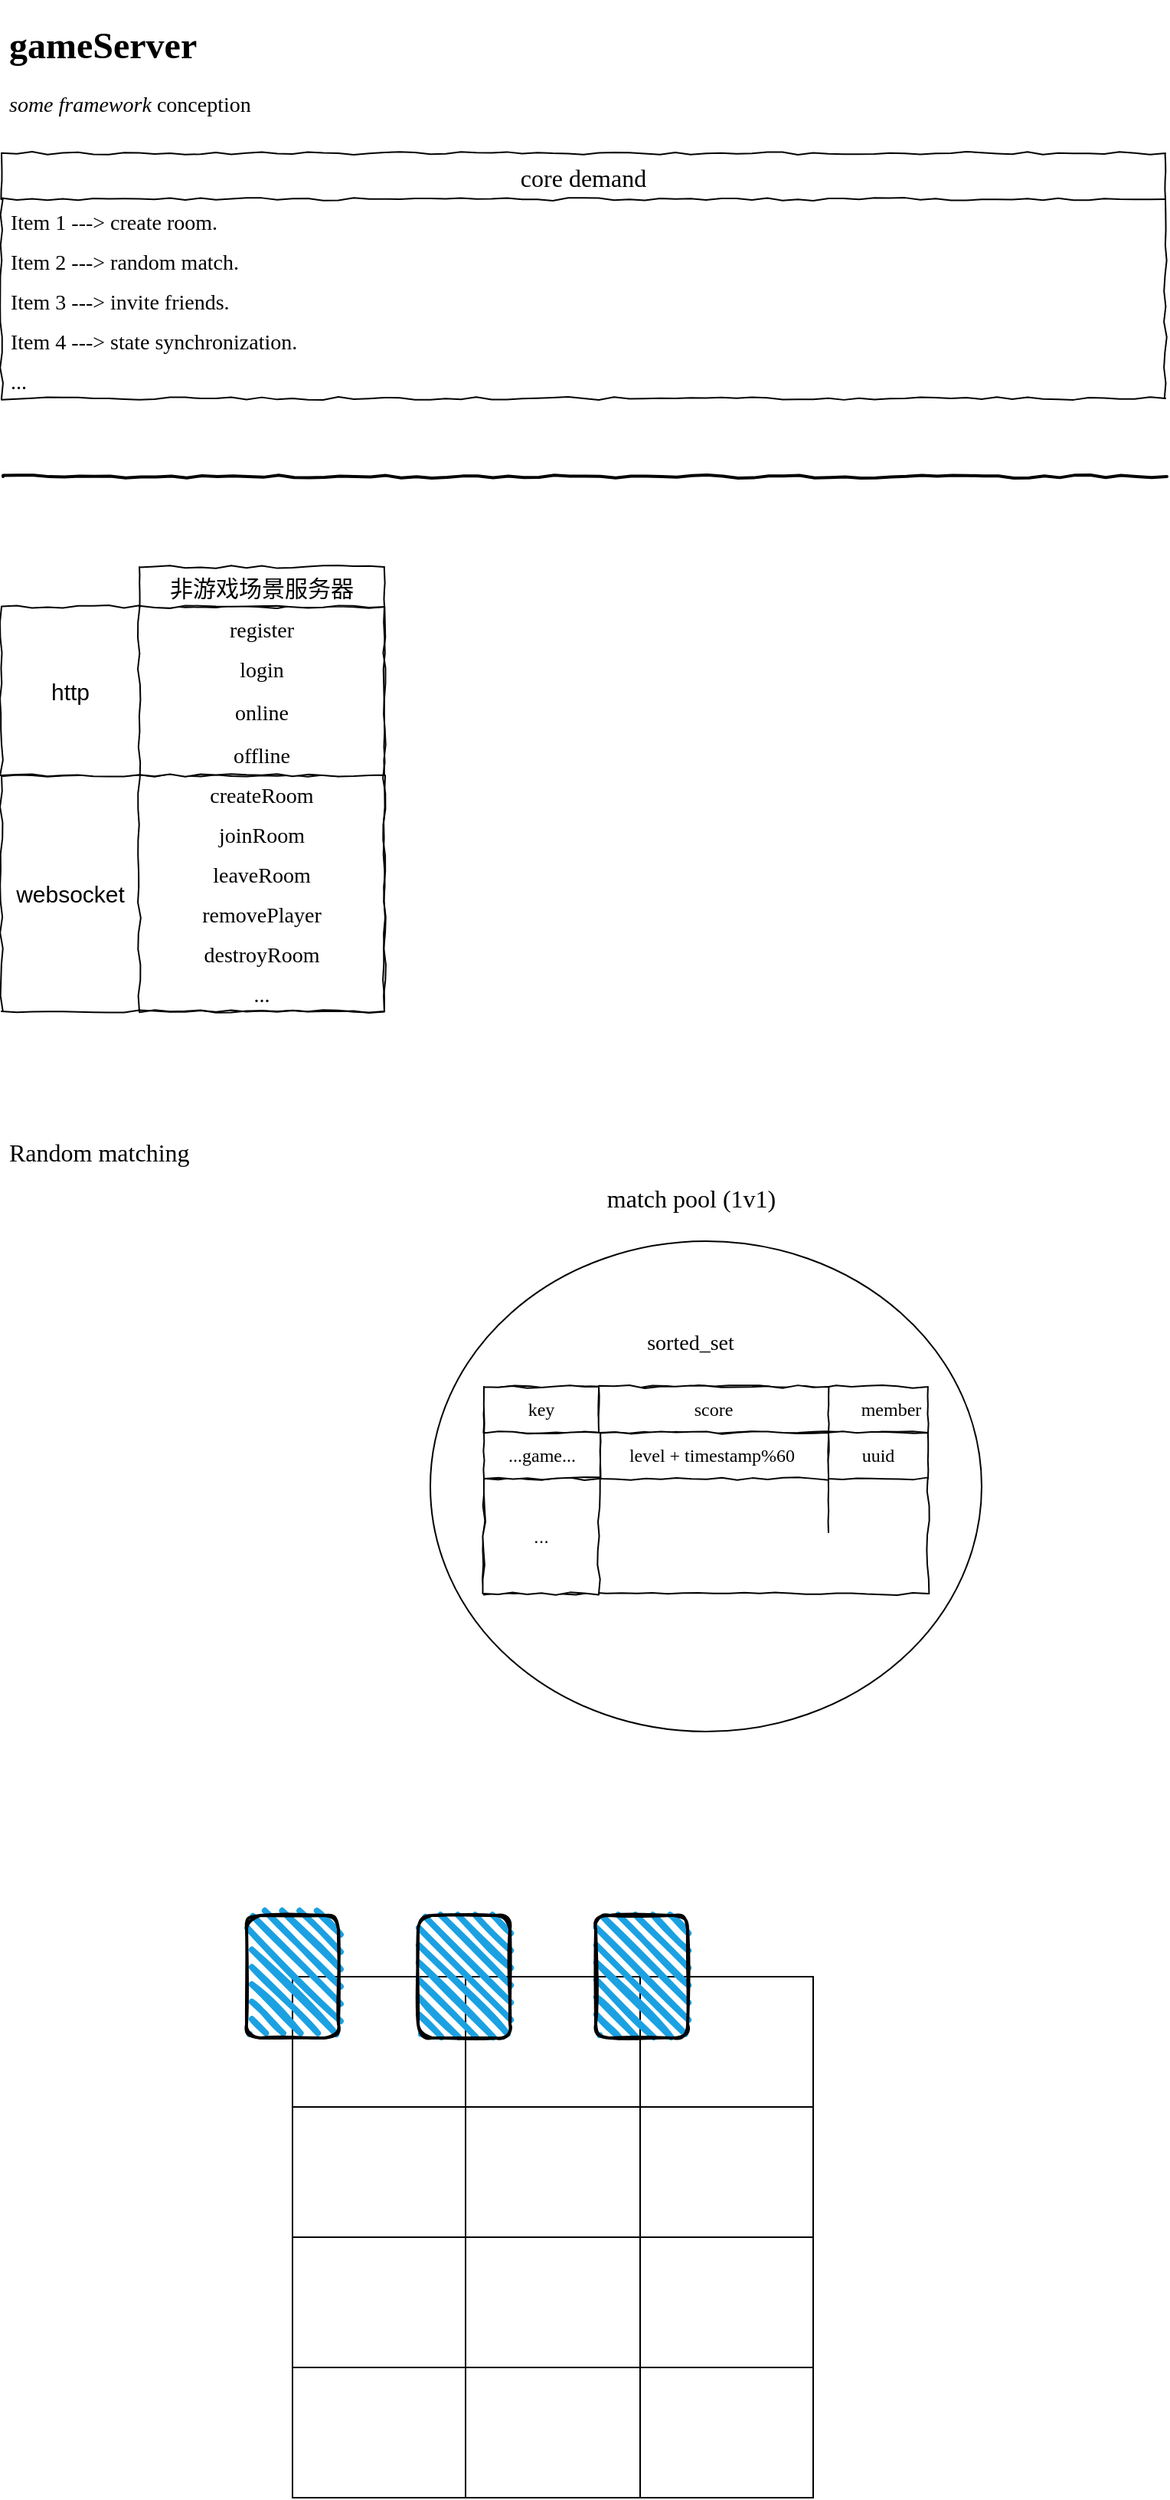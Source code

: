 <mxfile version="15.0.2" type="github">
  <diagram id="3C5LhuMtIjTNXBHPkQOz" name="Page-1">
    <mxGraphModel dx="1185" dy="1837" grid="1" gridSize="10" guides="1" tooltips="1" connect="1" arrows="1" fold="1" page="1" pageScale="1" pageWidth="827" pageHeight="1169" math="0" shadow="0">
      <root>
        <mxCell id="0" />
        <mxCell id="1" parent="0" />
        <mxCell id="K6vdhoTAX8q4ufnGxZfw-1" value="" style="rounded=0;whiteSpace=wrap;html=1;comic=1;" parent="1" vertex="1">
          <mxGeometry x="40" y="-624" width="250" height="154" as="geometry" />
        </mxCell>
        <mxCell id="K6vdhoTAX8q4ufnGxZfw-2" value="" style="rounded=0;whiteSpace=wrap;html=1;comic=1;" parent="1" vertex="1">
          <mxGeometry x="40" y="-734" width="250" height="110" as="geometry" />
        </mxCell>
        <mxCell id="K6vdhoTAX8q4ufnGxZfw-3" value="&lt;h1&gt;&lt;font face=&quot;Comic Sans MS&quot;&gt;gameServer&lt;br&gt;&lt;/font&gt;&lt;/h1&gt;&lt;p&gt;&lt;font style=&quot;font-size: 14px&quot; face=&quot;Comic Sans MS&quot;&gt;&lt;i&gt;some framework &lt;/i&gt;conception&lt;b&gt;&lt;br&gt;&lt;/b&gt;&lt;/font&gt;&lt;/p&gt;" style="text;html=1;strokeColor=none;fillColor=none;spacing=5;spacingTop=-20;whiteSpace=wrap;overflow=hidden;rounded=0;comic=1;" parent="1" vertex="1">
          <mxGeometry x="40" y="-1120" width="230" height="70" as="geometry" />
        </mxCell>
        <mxCell id="K6vdhoTAX8q4ufnGxZfw-4" value="core demand" style="swimlane;fontStyle=0;childLayout=stackLayout;horizontal=1;startSize=30;horizontalStack=0;resizeParent=1;resizeParentMax=0;resizeLast=0;collapsible=1;marginBottom=0;comic=1;fontFamily=Comic Sans MS;fontSize=16;" parent="1" vertex="1">
          <mxGeometry x="40" y="-1030" width="760" height="160" as="geometry" />
        </mxCell>
        <mxCell id="K6vdhoTAX8q4ufnGxZfw-5" value="Item 1 ---&gt; create room. " style="text;strokeColor=none;fillColor=none;align=left;verticalAlign=top;spacingLeft=4;spacingRight=4;overflow=hidden;rotatable=0;points=[[0,0.5],[1,0.5]];portConstraint=eastwest;fontFamily=Comic Sans MS;fontSize=14;" parent="K6vdhoTAX8q4ufnGxZfw-4" vertex="1">
          <mxGeometry y="30" width="760" height="26" as="geometry" />
        </mxCell>
        <mxCell id="K6vdhoTAX8q4ufnGxZfw-6" value="Item 2 ---&gt; random match. " style="text;strokeColor=none;fillColor=none;align=left;verticalAlign=top;spacingLeft=4;spacingRight=4;overflow=hidden;rotatable=0;points=[[0,0.5],[1,0.5]];portConstraint=eastwest;fontFamily=Comic Sans MS;fontSize=14;" parent="K6vdhoTAX8q4ufnGxZfw-4" vertex="1">
          <mxGeometry y="56" width="760" height="26" as="geometry" />
        </mxCell>
        <mxCell id="K6vdhoTAX8q4ufnGxZfw-7" value="Item 3 ---&gt; invite friends." style="text;strokeColor=none;fillColor=none;align=left;verticalAlign=top;spacingLeft=4;spacingRight=4;overflow=hidden;rotatable=0;points=[[0,0.5],[1,0.5]];portConstraint=eastwest;fontFamily=Comic Sans MS;fontSize=14;" parent="K6vdhoTAX8q4ufnGxZfw-4" vertex="1">
          <mxGeometry y="82" width="760" height="26" as="geometry" />
        </mxCell>
        <mxCell id="K6vdhoTAX8q4ufnGxZfw-8" value="Item 4 ---&gt; state synchronization." style="text;strokeColor=none;fillColor=none;align=left;verticalAlign=top;spacingLeft=4;spacingRight=4;overflow=hidden;rotatable=0;points=[[0,0.5],[1,0.5]];portConstraint=eastwest;fontFamily=Comic Sans MS;fontSize=14;" parent="K6vdhoTAX8q4ufnGxZfw-4" vertex="1">
          <mxGeometry y="108" width="760" height="26" as="geometry" />
        </mxCell>
        <mxCell id="K6vdhoTAX8q4ufnGxZfw-9" value="..." style="text;strokeColor=none;fillColor=none;align=left;verticalAlign=top;spacingLeft=4;spacingRight=4;overflow=hidden;rotatable=0;points=[[0,0.5],[1,0.5]];portConstraint=eastwest;fontFamily=Comic Sans MS;fontSize=14;" parent="K6vdhoTAX8q4ufnGxZfw-4" vertex="1">
          <mxGeometry y="134" width="760" height="26" as="geometry" />
        </mxCell>
        <mxCell id="K6vdhoTAX8q4ufnGxZfw-10" value="" style="line;strokeWidth=2;html=1;comic=1;" parent="1" vertex="1">
          <mxGeometry x="41" y="-824" width="760" height="10" as="geometry" />
        </mxCell>
        <mxCell id="K6vdhoTAX8q4ufnGxZfw-11" value="非游戏场景服务器" style="swimlane;fontStyle=0;childLayout=stackLayout;horizontal=1;startSize=26;horizontalStack=0;resizeParent=1;resizeParentMax=0;resizeLast=0;collapsible=1;marginBottom=0;comic=1;strokeWidth=1;fontSize=15;" parent="1" vertex="1">
          <mxGeometry x="130" y="-760" width="160" height="290" as="geometry" />
        </mxCell>
        <mxCell id="K6vdhoTAX8q4ufnGxZfw-12" value="register" style="text;strokeColor=none;fillColor=none;align=center;verticalAlign=top;spacingLeft=4;spacingRight=4;overflow=hidden;rotatable=0;points=[[0,0.5],[1,0.5]];portConstraint=eastwest;fontFamily=Comic Sans MS;fontSize=14;" parent="K6vdhoTAX8q4ufnGxZfw-11" vertex="1">
          <mxGeometry y="26" width="160" height="26" as="geometry" />
        </mxCell>
        <mxCell id="K6vdhoTAX8q4ufnGxZfw-13" value="login" style="text;strokeColor=none;fillColor=none;align=center;verticalAlign=top;spacingLeft=4;spacingRight=4;overflow=hidden;rotatable=0;points=[[0,0.5],[1,0.5]];portConstraint=eastwest;fontFamily=Comic Sans MS;fontSize=14;" parent="K6vdhoTAX8q4ufnGxZfw-11" vertex="1">
          <mxGeometry y="52" width="160" height="28" as="geometry" />
        </mxCell>
        <mxCell id="K6vdhoTAX8q4ufnGxZfw-14" value="online" style="text;strokeColor=none;fillColor=none;align=center;verticalAlign=top;spacingLeft=4;spacingRight=4;overflow=hidden;rotatable=0;points=[[0,0.5],[1,0.5]];portConstraint=eastwest;fontFamily=Comic Sans MS;fontSize=14;" parent="K6vdhoTAX8q4ufnGxZfw-11" vertex="1">
          <mxGeometry y="80" width="160" height="28" as="geometry" />
        </mxCell>
        <mxCell id="K6vdhoTAX8q4ufnGxZfw-15" value="offline" style="text;strokeColor=none;fillColor=none;align=center;verticalAlign=top;spacingLeft=4;spacingRight=4;overflow=hidden;rotatable=0;points=[[0,0.5],[1,0.5]];portConstraint=eastwest;fontFamily=Comic Sans MS;fontSize=14;" parent="K6vdhoTAX8q4ufnGxZfw-11" vertex="1">
          <mxGeometry y="108" width="160" height="26" as="geometry" />
        </mxCell>
        <mxCell id="K6vdhoTAX8q4ufnGxZfw-16" value="createRoom" style="text;strokeColor=none;fillColor=none;align=center;verticalAlign=top;spacingLeft=4;spacingRight=4;overflow=hidden;rotatable=0;points=[[0,0.5],[1,0.5]];portConstraint=eastwest;fontFamily=Comic Sans MS;fontSize=14;" parent="K6vdhoTAX8q4ufnGxZfw-11" vertex="1">
          <mxGeometry y="134" width="160" height="26" as="geometry" />
        </mxCell>
        <mxCell id="K6vdhoTAX8q4ufnGxZfw-17" value="joinRoom" style="text;strokeColor=none;fillColor=none;align=center;verticalAlign=top;spacingLeft=4;spacingRight=4;overflow=hidden;rotatable=0;points=[[0,0.5],[1,0.5]];portConstraint=eastwest;fontFamily=Comic Sans MS;fontSize=14;" parent="K6vdhoTAX8q4ufnGxZfw-11" vertex="1">
          <mxGeometry y="160" width="160" height="26" as="geometry" />
        </mxCell>
        <mxCell id="K6vdhoTAX8q4ufnGxZfw-18" value="leaveRoom" style="text;strokeColor=none;fillColor=none;align=center;verticalAlign=top;spacingLeft=4;spacingRight=4;overflow=hidden;rotatable=0;points=[[0,0.5],[1,0.5]];portConstraint=eastwest;fontFamily=Comic Sans MS;fontSize=14;" parent="K6vdhoTAX8q4ufnGxZfw-11" vertex="1">
          <mxGeometry y="186" width="160" height="26" as="geometry" />
        </mxCell>
        <mxCell id="K6vdhoTAX8q4ufnGxZfw-19" value="removePlayer" style="text;strokeColor=none;fillColor=none;align=center;verticalAlign=top;spacingLeft=4;spacingRight=4;overflow=hidden;rotatable=0;points=[[0,0.5],[1,0.5]];portConstraint=eastwest;fontFamily=Comic Sans MS;fontSize=14;" parent="K6vdhoTAX8q4ufnGxZfw-11" vertex="1">
          <mxGeometry y="212" width="160" height="26" as="geometry" />
        </mxCell>
        <mxCell id="K6vdhoTAX8q4ufnGxZfw-20" value="destroyRoom" style="text;strokeColor=none;fillColor=none;align=center;verticalAlign=top;spacingLeft=4;spacingRight=4;overflow=hidden;rotatable=0;points=[[0,0.5],[1,0.5]];portConstraint=eastwest;fontFamily=Comic Sans MS;fontSize=14;" parent="K6vdhoTAX8q4ufnGxZfw-11" vertex="1">
          <mxGeometry y="238" width="160" height="26" as="geometry" />
        </mxCell>
        <mxCell id="K6vdhoTAX8q4ufnGxZfw-21" value="..." style="text;strokeColor=none;fillColor=none;align=center;verticalAlign=top;spacingLeft=4;spacingRight=4;overflow=hidden;rotatable=0;points=[[0,0.5],[1,0.5]];portConstraint=eastwest;fontFamily=Comic Sans MS;fontSize=14;" parent="K6vdhoTAX8q4ufnGxZfw-11" vertex="1">
          <mxGeometry y="264" width="160" height="26" as="geometry" />
        </mxCell>
        <mxCell id="K6vdhoTAX8q4ufnGxZfw-22" value="&lt;font style=&quot;font-size: 15px&quot;&gt;http&lt;/font&gt;" style="text;html=1;strokeColor=none;fillColor=none;align=center;verticalAlign=middle;whiteSpace=wrap;rounded=0;comic=1;" parent="1" vertex="1">
          <mxGeometry x="65" y="-689" width="40" height="20" as="geometry" />
        </mxCell>
        <mxCell id="K6vdhoTAX8q4ufnGxZfw-23" value="&lt;font style=&quot;font-size: 15px&quot;&gt;websocket&lt;/font&gt;" style="text;html=1;strokeColor=none;fillColor=none;align=center;verticalAlign=middle;whiteSpace=wrap;rounded=0;comic=1;" parent="1" vertex="1">
          <mxGeometry x="65" y="-557" width="40" height="20" as="geometry" />
        </mxCell>
        <mxCell id="K6vdhoTAX8q4ufnGxZfw-24" value="&lt;h1&gt;&lt;span style=&quot;font-weight: normal&quot;&gt;&lt;font face=&quot;Comic Sans MS&quot; style=&quot;font-size: 16px&quot;&gt;Random matching&lt;/font&gt;&lt;/span&gt;&lt;/h1&gt;" style="text;html=1;strokeColor=none;fillColor=none;spacing=5;spacingTop=-20;whiteSpace=wrap;overflow=hidden;rounded=0;comic=1;" parent="1" vertex="1">
          <mxGeometry x="40" y="-400" width="190" height="120" as="geometry" />
        </mxCell>
        <mxCell id="K6vdhoTAX8q4ufnGxZfw-25" value="" style="ellipse;whiteSpace=wrap;html=1;rounded=0;comic=1;align=center;" parent="1" vertex="1">
          <mxGeometry x="320" y="-320" width="360" height="320" as="geometry" />
        </mxCell>
        <mxCell id="K6vdhoTAX8q4ufnGxZfw-26" value="&lt;font face=&quot;Comic Sans MS&quot; style=&quot;font-size: 16px ; font-weight: normal&quot;&gt;match pool (1v1)&lt;/font&gt;" style="text;strokeColor=none;fillColor=none;html=1;fontSize=24;fontStyle=1;verticalAlign=middle;align=center;rounded=0;comic=1;" parent="1" vertex="1">
          <mxGeometry x="440" y="-370" width="100" height="40" as="geometry" />
        </mxCell>
        <mxCell id="K6vdhoTAX8q4ufnGxZfw-27" value="&lt;font face=&quot;Comic Sans MS&quot; style=&quot;font-size: 14px&quot;&gt;sorted_set&lt;/font&gt;" style="text;html=1;strokeColor=none;fillColor=none;align=center;verticalAlign=middle;whiteSpace=wrap;rounded=0;comic=1;" parent="1" vertex="1">
          <mxGeometry x="460" y="-263" width="60" height="20" as="geometry" />
        </mxCell>
        <mxCell id="K6vdhoTAX8q4ufnGxZfw-28" value="&lt;span style=&quot;font-weight: normal&quot;&gt;&lt;font face=&quot;Comic Sans MS&quot;&gt;member&lt;/font&gt;&lt;/span&gt;&amp;nbsp;&lt;div&gt;&lt;/div&gt;" style="shape=table;startSize=30;container=1;collapsible=1;childLayout=tableLayout;fixedRows=1;rowLines=0;fontStyle=1;align=right;resizeLast=1;rounded=0;comic=1;html=1;" parent="1" vertex="1">
          <mxGeometry x="355" y="-225" width="290" height="135" as="geometry" />
        </mxCell>
        <mxCell id="K6vdhoTAX8q4ufnGxZfw-29" value="" style="shape=partialRectangle;collapsible=0;dropTarget=0;pointerEvents=0;fillColor=none;top=0;left=0;bottom=0;right=0;points=[[0,0.5],[1,0.5]];portConstraint=eastwest;" parent="K6vdhoTAX8q4ufnGxZfw-28" vertex="1">
          <mxGeometry y="30" width="290" height="30" as="geometry" />
        </mxCell>
        <mxCell id="K6vdhoTAX8q4ufnGxZfw-30" value="" style="shape=partialRectangle;connectable=0;fillColor=none;top=0;left=0;bottom=0;right=0;fontStyle=0;overflow=hidden;align=right;fontFamily=Comic Sans MS;" parent="K6vdhoTAX8q4ufnGxZfw-29" vertex="1">
          <mxGeometry width="225" height="30" as="geometry" />
        </mxCell>
        <mxCell id="K6vdhoTAX8q4ufnGxZfw-31" value="" style="shape=partialRectangle;connectable=0;fillColor=none;top=0;left=0;bottom=0;right=0;align=center;spacingLeft=6;fontStyle=0;overflow=hidden;fontFamily=Comic Sans MS;" parent="K6vdhoTAX8q4ufnGxZfw-29" vertex="1">
          <mxGeometry x="225" width="65" height="30" as="geometry" />
        </mxCell>
        <mxCell id="K6vdhoTAX8q4ufnGxZfw-32" value="" style="shape=partialRectangle;collapsible=0;dropTarget=0;pointerEvents=0;fillColor=none;top=0;left=0;bottom=0;right=0;points=[[0,0.5],[1,0.5]];portConstraint=eastwest;" parent="K6vdhoTAX8q4ufnGxZfw-28" vertex="1">
          <mxGeometry y="60" width="290" height="35" as="geometry" />
        </mxCell>
        <mxCell id="K6vdhoTAX8q4ufnGxZfw-33" value="" style="shape=partialRectangle;connectable=0;fillColor=none;top=0;left=0;bottom=0;right=0;editable=1;overflow=hidden;" parent="K6vdhoTAX8q4ufnGxZfw-32" vertex="1">
          <mxGeometry width="225" height="35" as="geometry" />
        </mxCell>
        <mxCell id="K6vdhoTAX8q4ufnGxZfw-34" value="" style="shape=partialRectangle;connectable=0;fillColor=none;top=0;left=0;bottom=0;right=0;align=left;spacingLeft=6;overflow=hidden;fontFamily=Comic Sans MS;" parent="K6vdhoTAX8q4ufnGxZfw-32" vertex="1">
          <mxGeometry x="225" width="65" height="35" as="geometry" />
        </mxCell>
        <mxCell id="K6vdhoTAX8q4ufnGxZfw-35" value="..." style="rounded=0;whiteSpace=wrap;html=1;comic=1;align=center;" parent="1" vertex="1">
          <mxGeometry x="355" y="-165" width="75" height="75" as="geometry" />
        </mxCell>
        <mxCell id="K6vdhoTAX8q4ufnGxZfw-36" value="key" style="rounded=0;whiteSpace=wrap;html=1;comic=1;fontFamily=Comic Sans MS;align=center;" parent="1" vertex="1">
          <mxGeometry x="355" y="-225" width="75" height="30" as="geometry" />
        </mxCell>
        <mxCell id="K6vdhoTAX8q4ufnGxZfw-37" value="score" style="rounded=0;whiteSpace=wrap;html=1;comic=1;fontFamily=Comic Sans MS;align=center;" parent="1" vertex="1">
          <mxGeometry x="430" y="-225" width="150" height="30" as="geometry" />
        </mxCell>
        <mxCell id="K6vdhoTAX8q4ufnGxZfw-38" value="&lt;span style=&quot;text-align: right&quot;&gt;level + timestamp%60&amp;nbsp;&lt;/span&gt;" style="rounded=0;whiteSpace=wrap;html=1;comic=1;fontFamily=Comic Sans MS;strokeWidth=1;align=center;" parent="1" vertex="1">
          <mxGeometry x="431" y="-195" width="149" height="30" as="geometry" />
        </mxCell>
        <mxCell id="K6vdhoTAX8q4ufnGxZfw-39" value="...game..." style="rounded=0;whiteSpace=wrap;html=1;comic=1;fontFamily=Comic Sans MS;strokeWidth=1;align=center;" parent="1" vertex="1">
          <mxGeometry x="355" y="-195" width="76" height="30" as="geometry" />
        </mxCell>
        <mxCell id="K6vdhoTAX8q4ufnGxZfw-40" value="uuid" style="rounded=0;whiteSpace=wrap;html=1;comic=1;fontFamily=Comic Sans MS;strokeWidth=1;align=center;" parent="1" vertex="1">
          <mxGeometry x="580" y="-195" width="65" height="30" as="geometry" />
        </mxCell>
        <mxCell id="sgj28CJbjvYmIm8fxRwS-1" value="" style="shape=table;html=1;whiteSpace=wrap;startSize=0;container=1;collapsible=0;childLayout=tableLayout;" vertex="1" parent="1">
          <mxGeometry x="230" y="160" width="340" height="340" as="geometry" />
        </mxCell>
        <mxCell id="sgj28CJbjvYmIm8fxRwS-2" value="" style="shape=partialRectangle;html=1;whiteSpace=wrap;collapsible=0;dropTarget=0;pointerEvents=0;fillColor=none;top=0;left=0;bottom=0;right=0;points=[[0,0.5],[1,0.5]];portConstraint=eastwest;" vertex="1" parent="sgj28CJbjvYmIm8fxRwS-1">
          <mxGeometry width="340" height="85" as="geometry" />
        </mxCell>
        <mxCell id="sgj28CJbjvYmIm8fxRwS-3" value="" style="shape=partialRectangle;html=1;whiteSpace=wrap;connectable=0;fillColor=none;top=0;left=0;bottom=0;right=0;overflow=hidden;pointerEvents=1;" vertex="1" parent="sgj28CJbjvYmIm8fxRwS-2">
          <mxGeometry width="113" height="85" as="geometry" />
        </mxCell>
        <mxCell id="sgj28CJbjvYmIm8fxRwS-4" value="" style="shape=partialRectangle;html=1;whiteSpace=wrap;connectable=0;fillColor=none;top=0;left=0;bottom=0;right=0;overflow=hidden;pointerEvents=1;" vertex="1" parent="sgj28CJbjvYmIm8fxRwS-2">
          <mxGeometry x="113" width="114" height="85" as="geometry" />
        </mxCell>
        <mxCell id="sgj28CJbjvYmIm8fxRwS-5" value="" style="shape=partialRectangle;html=1;whiteSpace=wrap;connectable=0;fillColor=none;top=0;left=0;bottom=0;right=0;overflow=hidden;pointerEvents=1;" vertex="1" parent="sgj28CJbjvYmIm8fxRwS-2">
          <mxGeometry x="227" width="113" height="85" as="geometry" />
        </mxCell>
        <mxCell id="sgj28CJbjvYmIm8fxRwS-6" value="" style="shape=partialRectangle;html=1;whiteSpace=wrap;collapsible=0;dropTarget=0;pointerEvents=0;fillColor=none;top=0;left=0;bottom=0;right=0;points=[[0,0.5],[1,0.5]];portConstraint=eastwest;" vertex="1" parent="sgj28CJbjvYmIm8fxRwS-1">
          <mxGeometry y="85" width="340" height="85" as="geometry" />
        </mxCell>
        <mxCell id="sgj28CJbjvYmIm8fxRwS-7" value="" style="shape=partialRectangle;html=1;whiteSpace=wrap;connectable=0;fillColor=none;top=0;left=0;bottom=0;right=0;overflow=hidden;pointerEvents=1;" vertex="1" parent="sgj28CJbjvYmIm8fxRwS-6">
          <mxGeometry width="113" height="85" as="geometry" />
        </mxCell>
        <mxCell id="sgj28CJbjvYmIm8fxRwS-8" value="" style="shape=partialRectangle;html=1;whiteSpace=wrap;connectable=0;fillColor=none;top=0;left=0;bottom=0;right=0;overflow=hidden;pointerEvents=1;" vertex="1" parent="sgj28CJbjvYmIm8fxRwS-6">
          <mxGeometry x="113" width="114" height="85" as="geometry" />
        </mxCell>
        <mxCell id="sgj28CJbjvYmIm8fxRwS-9" value="" style="shape=partialRectangle;html=1;whiteSpace=wrap;connectable=0;fillColor=none;top=0;left=0;bottom=0;right=0;overflow=hidden;pointerEvents=1;" vertex="1" parent="sgj28CJbjvYmIm8fxRwS-6">
          <mxGeometry x="227" width="113" height="85" as="geometry" />
        </mxCell>
        <mxCell id="sgj28CJbjvYmIm8fxRwS-10" value="" style="shape=partialRectangle;html=1;whiteSpace=wrap;collapsible=0;dropTarget=0;pointerEvents=0;fillColor=none;top=0;left=0;bottom=0;right=0;points=[[0,0.5],[1,0.5]];portConstraint=eastwest;" vertex="1" parent="sgj28CJbjvYmIm8fxRwS-1">
          <mxGeometry y="170" width="340" height="85" as="geometry" />
        </mxCell>
        <mxCell id="sgj28CJbjvYmIm8fxRwS-11" value="" style="shape=partialRectangle;html=1;whiteSpace=wrap;connectable=0;fillColor=none;top=0;left=0;bottom=0;right=0;overflow=hidden;pointerEvents=1;" vertex="1" parent="sgj28CJbjvYmIm8fxRwS-10">
          <mxGeometry width="113" height="85" as="geometry" />
        </mxCell>
        <mxCell id="sgj28CJbjvYmIm8fxRwS-12" value="" style="shape=partialRectangle;html=1;whiteSpace=wrap;connectable=0;fillColor=none;top=0;left=0;bottom=0;right=0;overflow=hidden;pointerEvents=1;" vertex="1" parent="sgj28CJbjvYmIm8fxRwS-10">
          <mxGeometry x="113" width="114" height="85" as="geometry" />
        </mxCell>
        <mxCell id="sgj28CJbjvYmIm8fxRwS-13" value="" style="shape=partialRectangle;html=1;whiteSpace=wrap;connectable=0;fillColor=none;top=0;left=0;bottom=0;right=0;overflow=hidden;pointerEvents=1;" vertex="1" parent="sgj28CJbjvYmIm8fxRwS-10">
          <mxGeometry x="227" width="113" height="85" as="geometry" />
        </mxCell>
        <mxCell id="sgj28CJbjvYmIm8fxRwS-14" value="" style="shape=partialRectangle;html=1;whiteSpace=wrap;collapsible=0;dropTarget=0;pointerEvents=0;fillColor=none;top=0;left=0;bottom=0;right=0;points=[[0,0.5],[1,0.5]];portConstraint=eastwest;" vertex="1" parent="sgj28CJbjvYmIm8fxRwS-1">
          <mxGeometry y="255" width="340" height="85" as="geometry" />
        </mxCell>
        <mxCell id="sgj28CJbjvYmIm8fxRwS-15" value="" style="shape=partialRectangle;html=1;whiteSpace=wrap;connectable=0;fillColor=none;top=0;left=0;bottom=0;right=0;overflow=hidden;pointerEvents=1;" vertex="1" parent="sgj28CJbjvYmIm8fxRwS-14">
          <mxGeometry width="113" height="85" as="geometry" />
        </mxCell>
        <mxCell id="sgj28CJbjvYmIm8fxRwS-16" value="" style="shape=partialRectangle;html=1;whiteSpace=wrap;connectable=0;fillColor=none;top=0;left=0;bottom=0;right=0;overflow=hidden;pointerEvents=1;" vertex="1" parent="sgj28CJbjvYmIm8fxRwS-14">
          <mxGeometry x="113" width="114" height="85" as="geometry" />
        </mxCell>
        <mxCell id="sgj28CJbjvYmIm8fxRwS-17" value="" style="shape=partialRectangle;html=1;whiteSpace=wrap;connectable=0;fillColor=none;top=0;left=0;bottom=0;right=0;overflow=hidden;pointerEvents=1;" vertex="1" parent="sgj28CJbjvYmIm8fxRwS-14">
          <mxGeometry x="227" width="113" height="85" as="geometry" />
        </mxCell>
        <mxCell id="sgj28CJbjvYmIm8fxRwS-18" value="" style="rounded=1;whiteSpace=wrap;html=1;strokeWidth=2;fillWeight=4;hachureGap=8;hachureAngle=45;fillColor=#1ba1e2;sketch=1;" vertex="1" parent="1">
          <mxGeometry x="200" y="120" width="60" height="80" as="geometry" />
        </mxCell>
        <mxCell id="sgj28CJbjvYmIm8fxRwS-20" value="" style="rounded=1;whiteSpace=wrap;html=1;strokeWidth=2;fillWeight=4;hachureGap=8;hachureAngle=45;fillColor=#1ba1e2;sketch=1;" vertex="1" parent="1">
          <mxGeometry x="312" y="120" width="60" height="80" as="geometry" />
        </mxCell>
        <mxCell id="sgj28CJbjvYmIm8fxRwS-21" value="" style="rounded=1;whiteSpace=wrap;html=1;strokeWidth=2;fillWeight=4;hachureGap=8;hachureAngle=45;fillColor=#1ba1e2;sketch=1;" vertex="1" parent="1">
          <mxGeometry x="428" y="120" width="60" height="80" as="geometry" />
        </mxCell>
      </root>
    </mxGraphModel>
  </diagram>
</mxfile>
